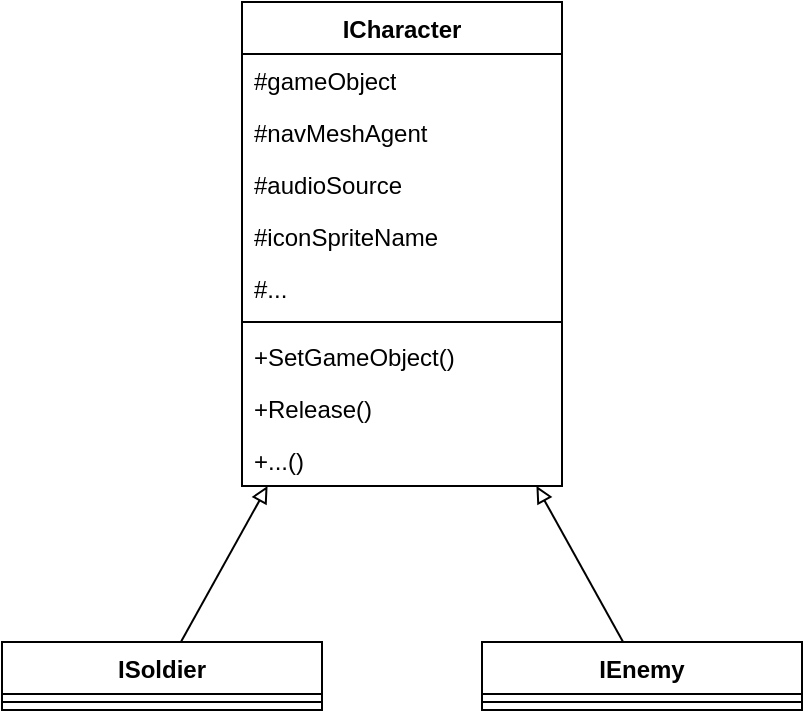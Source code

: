<mxfile version="22.1.11" type="device">
  <diagram name="第 1 页" id="N_3EskZfWN93ylUZG6g2">
    <mxGraphModel dx="1434" dy="844" grid="1" gridSize="10" guides="1" tooltips="1" connect="1" arrows="1" fold="1" page="1" pageScale="1" pageWidth="827" pageHeight="1169" math="0" shadow="0">
      <root>
        <mxCell id="0" />
        <mxCell id="1" parent="0" />
        <mxCell id="UZ688yXr4Ydr89CeF8MI-1" value="ICharacter" style="swimlane;fontStyle=1;align=center;verticalAlign=top;childLayout=stackLayout;horizontal=1;startSize=26;horizontalStack=0;resizeParent=1;resizeParentMax=0;resizeLast=0;collapsible=1;marginBottom=0;whiteSpace=wrap;html=1;" vertex="1" parent="1">
          <mxGeometry x="360" y="320" width="160" height="242" as="geometry" />
        </mxCell>
        <mxCell id="UZ688yXr4Ydr89CeF8MI-2" value="#gameObject" style="text;strokeColor=none;fillColor=none;align=left;verticalAlign=top;spacingLeft=4;spacingRight=4;overflow=hidden;rotatable=0;points=[[0,0.5],[1,0.5]];portConstraint=eastwest;whiteSpace=wrap;html=1;" vertex="1" parent="UZ688yXr4Ydr89CeF8MI-1">
          <mxGeometry y="26" width="160" height="26" as="geometry" />
        </mxCell>
        <mxCell id="UZ688yXr4Ydr89CeF8MI-3" value="#navMeshAgent" style="text;strokeColor=none;fillColor=none;align=left;verticalAlign=top;spacingLeft=4;spacingRight=4;overflow=hidden;rotatable=0;points=[[0,0.5],[1,0.5]];portConstraint=eastwest;whiteSpace=wrap;html=1;" vertex="1" parent="UZ688yXr4Ydr89CeF8MI-1">
          <mxGeometry y="52" width="160" height="26" as="geometry" />
        </mxCell>
        <mxCell id="UZ688yXr4Ydr89CeF8MI-4" value="#audioSource" style="text;strokeColor=none;fillColor=none;align=left;verticalAlign=top;spacingLeft=4;spacingRight=4;overflow=hidden;rotatable=0;points=[[0,0.5],[1,0.5]];portConstraint=eastwest;whiteSpace=wrap;html=1;" vertex="1" parent="UZ688yXr4Ydr89CeF8MI-1">
          <mxGeometry y="78" width="160" height="26" as="geometry" />
        </mxCell>
        <mxCell id="UZ688yXr4Ydr89CeF8MI-5" value="#iconSpriteName" style="text;strokeColor=none;fillColor=none;align=left;verticalAlign=top;spacingLeft=4;spacingRight=4;overflow=hidden;rotatable=0;points=[[0,0.5],[1,0.5]];portConstraint=eastwest;whiteSpace=wrap;html=1;" vertex="1" parent="UZ688yXr4Ydr89CeF8MI-1">
          <mxGeometry y="104" width="160" height="26" as="geometry" />
        </mxCell>
        <mxCell id="UZ688yXr4Ydr89CeF8MI-6" value="#..." style="text;strokeColor=none;fillColor=none;align=left;verticalAlign=top;spacingLeft=4;spacingRight=4;overflow=hidden;rotatable=0;points=[[0,0.5],[1,0.5]];portConstraint=eastwest;whiteSpace=wrap;html=1;" vertex="1" parent="UZ688yXr4Ydr89CeF8MI-1">
          <mxGeometry y="130" width="160" height="26" as="geometry" />
        </mxCell>
        <mxCell id="UZ688yXr4Ydr89CeF8MI-7" value="" style="line;strokeWidth=1;fillColor=none;align=left;verticalAlign=middle;spacingTop=-1;spacingLeft=3;spacingRight=3;rotatable=0;labelPosition=right;points=[];portConstraint=eastwest;strokeColor=inherit;" vertex="1" parent="UZ688yXr4Ydr89CeF8MI-1">
          <mxGeometry y="156" width="160" height="8" as="geometry" />
        </mxCell>
        <mxCell id="UZ688yXr4Ydr89CeF8MI-8" value="+SetGameObject()" style="text;strokeColor=none;fillColor=none;align=left;verticalAlign=top;spacingLeft=4;spacingRight=4;overflow=hidden;rotatable=0;points=[[0,0.5],[1,0.5]];portConstraint=eastwest;whiteSpace=wrap;html=1;" vertex="1" parent="UZ688yXr4Ydr89CeF8MI-1">
          <mxGeometry y="164" width="160" height="26" as="geometry" />
        </mxCell>
        <mxCell id="UZ688yXr4Ydr89CeF8MI-9" value="+Release()" style="text;strokeColor=none;fillColor=none;align=left;verticalAlign=top;spacingLeft=4;spacingRight=4;overflow=hidden;rotatable=0;points=[[0,0.5],[1,0.5]];portConstraint=eastwest;whiteSpace=wrap;html=1;" vertex="1" parent="UZ688yXr4Ydr89CeF8MI-1">
          <mxGeometry y="190" width="160" height="26" as="geometry" />
        </mxCell>
        <mxCell id="UZ688yXr4Ydr89CeF8MI-10" value="+...()" style="text;strokeColor=none;fillColor=none;align=left;verticalAlign=top;spacingLeft=4;spacingRight=4;overflow=hidden;rotatable=0;points=[[0,0.5],[1,0.5]];portConstraint=eastwest;whiteSpace=wrap;html=1;" vertex="1" parent="UZ688yXr4Ydr89CeF8MI-1">
          <mxGeometry y="216" width="160" height="26" as="geometry" />
        </mxCell>
        <mxCell id="UZ688yXr4Ydr89CeF8MI-17" style="edgeStyle=none;rounded=0;orthogonalLoop=1;jettySize=auto;html=1;endArrow=block;endFill=0;" edge="1" parent="1" source="UZ688yXr4Ydr89CeF8MI-11" target="UZ688yXr4Ydr89CeF8MI-1">
          <mxGeometry relative="1" as="geometry" />
        </mxCell>
        <mxCell id="UZ688yXr4Ydr89CeF8MI-11" value="ISoldier" style="swimlane;fontStyle=1;align=center;verticalAlign=top;childLayout=stackLayout;horizontal=1;startSize=26;horizontalStack=0;resizeParent=1;resizeParentMax=0;resizeLast=0;collapsible=1;marginBottom=0;whiteSpace=wrap;html=1;" vertex="1" parent="1">
          <mxGeometry x="240" y="640" width="160" height="34" as="geometry" />
        </mxCell>
        <mxCell id="UZ688yXr4Ydr89CeF8MI-13" value="" style="line;strokeWidth=1;fillColor=none;align=left;verticalAlign=middle;spacingTop=-1;spacingLeft=3;spacingRight=3;rotatable=0;labelPosition=right;points=[];portConstraint=eastwest;strokeColor=inherit;" vertex="1" parent="UZ688yXr4Ydr89CeF8MI-11">
          <mxGeometry y="26" width="160" height="8" as="geometry" />
        </mxCell>
        <mxCell id="UZ688yXr4Ydr89CeF8MI-18" style="edgeStyle=none;rounded=0;orthogonalLoop=1;jettySize=auto;html=1;endArrow=block;endFill=0;" edge="1" parent="1" source="UZ688yXr4Ydr89CeF8MI-15" target="UZ688yXr4Ydr89CeF8MI-1">
          <mxGeometry relative="1" as="geometry" />
        </mxCell>
        <mxCell id="UZ688yXr4Ydr89CeF8MI-15" value="IEnemy" style="swimlane;fontStyle=1;align=center;verticalAlign=top;childLayout=stackLayout;horizontal=1;startSize=26;horizontalStack=0;resizeParent=1;resizeParentMax=0;resizeLast=0;collapsible=1;marginBottom=0;whiteSpace=wrap;html=1;" vertex="1" parent="1">
          <mxGeometry x="480" y="640" width="160" height="34" as="geometry" />
        </mxCell>
        <mxCell id="UZ688yXr4Ydr89CeF8MI-16" value="" style="line;strokeWidth=1;fillColor=none;align=left;verticalAlign=middle;spacingTop=-1;spacingLeft=3;spacingRight=3;rotatable=0;labelPosition=right;points=[];portConstraint=eastwest;strokeColor=inherit;" vertex="1" parent="UZ688yXr4Ydr89CeF8MI-15">
          <mxGeometry y="26" width="160" height="8" as="geometry" />
        </mxCell>
      </root>
    </mxGraphModel>
  </diagram>
</mxfile>
